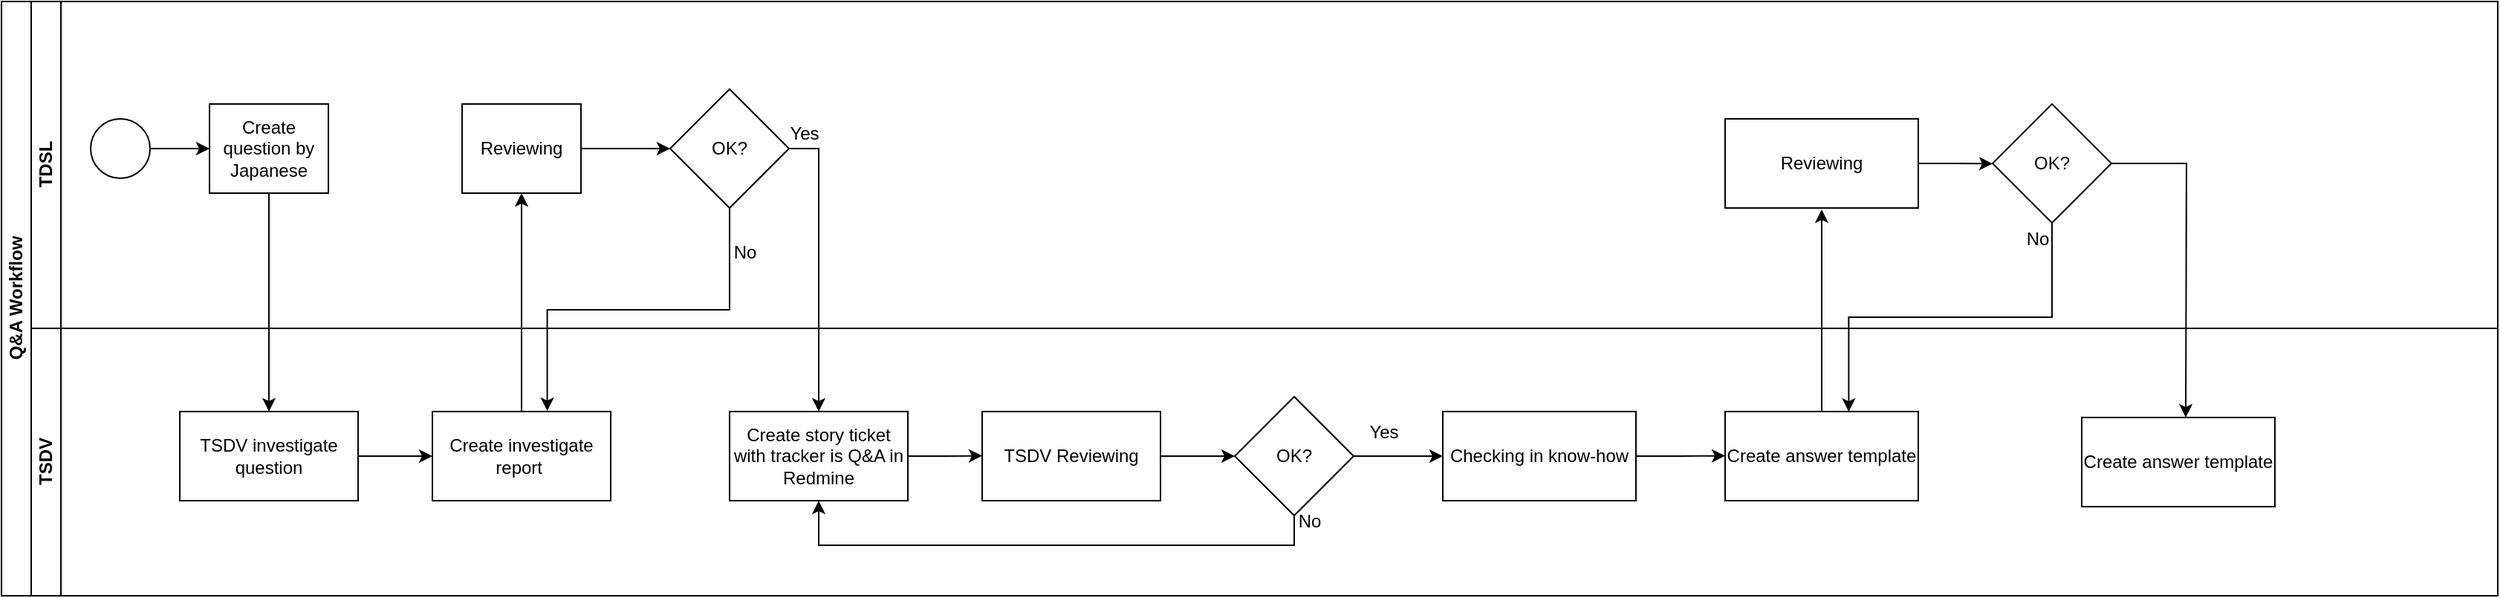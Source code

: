 <mxfile version="14.4.3" type="github">
  <diagram id="prtHgNgQTEPvFCAcTncT" name="Page-1">
    <mxGraphModel dx="981" dy="548" grid="1" gridSize="10" guides="1" tooltips="1" connect="1" arrows="1" fold="1" page="1" pageScale="1" pageWidth="827" pageHeight="1169" math="0" shadow="0">
      <root>
        <mxCell id="0" />
        <mxCell id="1" parent="0" />
        <mxCell id="dNxyNK7c78bLwvsdeMH5-19" value="Q&amp;amp;A Workflow" style="swimlane;html=1;childLayout=stackLayout;resizeParent=1;resizeParentMax=0;horizontal=0;startSize=20;horizontalStack=0;" parent="1" vertex="1">
          <mxGeometry x="120" y="120" width="1680" height="400" as="geometry" />
        </mxCell>
        <mxCell id="dNxyNK7c78bLwvsdeMH5-20" value="TDSL" style="swimlane;html=1;startSize=20;horizontal=0;" parent="dNxyNK7c78bLwvsdeMH5-19" vertex="1">
          <mxGeometry x="20" width="1660" height="220" as="geometry" />
        </mxCell>
        <mxCell id="dNxyNK7c78bLwvsdeMH5-25" value="" style="edgeStyle=orthogonalEdgeStyle;rounded=0;orthogonalLoop=1;jettySize=auto;html=1;" parent="dNxyNK7c78bLwvsdeMH5-20" source="dNxyNK7c78bLwvsdeMH5-23" target="dNxyNK7c78bLwvsdeMH5-24" edge="1">
          <mxGeometry relative="1" as="geometry" />
        </mxCell>
        <mxCell id="dNxyNK7c78bLwvsdeMH5-23" value="" style="ellipse;whiteSpace=wrap;html=1;" parent="dNxyNK7c78bLwvsdeMH5-20" vertex="1">
          <mxGeometry x="40" y="79" width="40" height="40" as="geometry" />
        </mxCell>
        <mxCell id="dNxyNK7c78bLwvsdeMH5-24" value="Create question by Japanese" style="rounded=0;whiteSpace=wrap;html=1;fontFamily=Helvetica;fontSize=12;fontColor=#000000;align=center;" parent="dNxyNK7c78bLwvsdeMH5-20" vertex="1">
          <mxGeometry x="120" y="69" width="80" height="60" as="geometry" />
        </mxCell>
        <mxCell id="7MUZo-UXY0UL-2Fm9ZRf-6" value="Reviewing" style="rounded=0;whiteSpace=wrap;html=1;fontFamily=Helvetica;fontSize=12;fontColor=#000000;align=center;" vertex="1" parent="dNxyNK7c78bLwvsdeMH5-20">
          <mxGeometry x="290" y="69" width="80" height="60" as="geometry" />
        </mxCell>
        <mxCell id="7MUZo-UXY0UL-2Fm9ZRf-9" value="OK?" style="rhombus;whiteSpace=wrap;html=1;" vertex="1" parent="dNxyNK7c78bLwvsdeMH5-20">
          <mxGeometry x="430" y="58.996" width="80" height="80" as="geometry" />
        </mxCell>
        <mxCell id="7MUZo-UXY0UL-2Fm9ZRf-8" style="edgeStyle=orthogonalEdgeStyle;rounded=0;orthogonalLoop=1;jettySize=auto;html=1;exitX=1;exitY=0.5;exitDx=0;exitDy=0;" edge="1" parent="dNxyNK7c78bLwvsdeMH5-20" source="7MUZo-UXY0UL-2Fm9ZRf-6" target="7MUZo-UXY0UL-2Fm9ZRf-9">
          <mxGeometry relative="1" as="geometry">
            <mxPoint x="440" y="99.276" as="targetPoint" />
          </mxGeometry>
        </mxCell>
        <mxCell id="7MUZo-UXY0UL-2Fm9ZRf-15" value="Yes" style="text;html=1;align=center;verticalAlign=middle;resizable=0;points=[];autosize=1;" vertex="1" parent="dNxyNK7c78bLwvsdeMH5-20">
          <mxGeometry x="500" y="79" width="40" height="20" as="geometry" />
        </mxCell>
        <mxCell id="7MUZo-UXY0UL-2Fm9ZRf-34" value="Reviewing" style="rounded=0;whiteSpace=wrap;html=1;" vertex="1" parent="dNxyNK7c78bLwvsdeMH5-20">
          <mxGeometry x="1140" y="79" width="130" height="60" as="geometry" />
        </mxCell>
        <mxCell id="7MUZo-UXY0UL-2Fm9ZRf-36" value="OK?" style="rhombus;whiteSpace=wrap;html=1;" vertex="1" parent="dNxyNK7c78bLwvsdeMH5-20">
          <mxGeometry x="1320" y="69" width="80" height="80" as="geometry" />
        </mxCell>
        <mxCell id="dNxyNK7c78bLwvsdeMH5-21" value="TSDV" style="swimlane;html=1;startSize=20;horizontal=0;" parent="dNxyNK7c78bLwvsdeMH5-19" vertex="1">
          <mxGeometry x="20" y="220" width="1660" height="180" as="geometry" />
        </mxCell>
        <mxCell id="7MUZo-UXY0UL-2Fm9ZRf-12" style="edgeStyle=orthogonalEdgeStyle;rounded=0;orthogonalLoop=1;jettySize=auto;html=1;exitX=1;exitY=0.5;exitDx=0;exitDy=0;entryX=0;entryY=0.5;entryDx=0;entryDy=0;" edge="1" parent="dNxyNK7c78bLwvsdeMH5-21" source="7MUZo-UXY0UL-2Fm9ZRf-1" target="7MUZo-UXY0UL-2Fm9ZRf-5">
          <mxGeometry relative="1" as="geometry" />
        </mxCell>
        <mxCell id="7MUZo-UXY0UL-2Fm9ZRf-1" value="TSDV investigate question" style="rounded=0;whiteSpace=wrap;html=1;" vertex="1" parent="dNxyNK7c78bLwvsdeMH5-21">
          <mxGeometry x="100" y="56" width="120" height="60" as="geometry" />
        </mxCell>
        <mxCell id="7MUZo-UXY0UL-2Fm9ZRf-5" value="Create investigate report&amp;nbsp;" style="rounded=0;whiteSpace=wrap;html=1;" vertex="1" parent="dNxyNK7c78bLwvsdeMH5-21">
          <mxGeometry x="270" y="56" width="120" height="60" as="geometry" />
        </mxCell>
        <mxCell id="7MUZo-UXY0UL-2Fm9ZRf-18" value="Create story ticket with tracker is Q&amp;amp;A in Redmine" style="rounded=0;whiteSpace=wrap;html=1;" vertex="1" parent="dNxyNK7c78bLwvsdeMH5-21">
          <mxGeometry x="470" y="56" width="120" height="60" as="geometry" />
        </mxCell>
        <mxCell id="7MUZo-UXY0UL-2Fm9ZRf-22" value="TSDV Reviewing" style="rounded=0;whiteSpace=wrap;html=1;" vertex="1" parent="dNxyNK7c78bLwvsdeMH5-21">
          <mxGeometry x="640" y="56" width="120" height="60" as="geometry" />
        </mxCell>
        <mxCell id="7MUZo-UXY0UL-2Fm9ZRf-25" style="edgeStyle=orthogonalEdgeStyle;rounded=0;orthogonalLoop=1;jettySize=auto;html=1;exitX=0.5;exitY=1;exitDx=0;exitDy=0;entryX=0.5;entryY=1;entryDx=0;entryDy=0;" edge="1" parent="dNxyNK7c78bLwvsdeMH5-21" source="7MUZo-UXY0UL-2Fm9ZRf-24" target="7MUZo-UXY0UL-2Fm9ZRf-18">
          <mxGeometry relative="1" as="geometry" />
        </mxCell>
        <mxCell id="7MUZo-UXY0UL-2Fm9ZRf-24" value="OK?" style="rhombus;whiteSpace=wrap;html=1;" vertex="1" parent="dNxyNK7c78bLwvsdeMH5-21">
          <mxGeometry x="810" y="46.003" width="80" height="80" as="geometry" />
        </mxCell>
        <mxCell id="7MUZo-UXY0UL-2Fm9ZRf-23" style="edgeStyle=orthogonalEdgeStyle;rounded=0;orthogonalLoop=1;jettySize=auto;html=1;exitX=1;exitY=0.5;exitDx=0;exitDy=0;" edge="1" parent="dNxyNK7c78bLwvsdeMH5-21" source="7MUZo-UXY0UL-2Fm9ZRf-22" target="7MUZo-UXY0UL-2Fm9ZRf-24">
          <mxGeometry relative="1" as="geometry">
            <mxPoint x="810" y="85.793" as="targetPoint" />
          </mxGeometry>
        </mxCell>
        <mxCell id="7MUZo-UXY0UL-2Fm9ZRf-27" value="Yes" style="text;html=1;align=center;verticalAlign=middle;resizable=0;points=[];autosize=1;" vertex="1" parent="dNxyNK7c78bLwvsdeMH5-21">
          <mxGeometry x="890" y="60" width="40" height="20" as="geometry" />
        </mxCell>
        <mxCell id="7MUZo-UXY0UL-2Fm9ZRf-29" value="Checking in know-how" style="rounded=0;whiteSpace=wrap;html=1;" vertex="1" parent="dNxyNK7c78bLwvsdeMH5-21">
          <mxGeometry x="950" y="56" width="130" height="60" as="geometry" />
        </mxCell>
        <mxCell id="7MUZo-UXY0UL-2Fm9ZRf-31" value="Create answer template" style="rounded=0;whiteSpace=wrap;html=1;" vertex="1" parent="dNxyNK7c78bLwvsdeMH5-21">
          <mxGeometry x="1140" y="56" width="130" height="60" as="geometry" />
        </mxCell>
        <mxCell id="7MUZo-UXY0UL-2Fm9ZRf-38" value="Create answer template" style="rounded=0;whiteSpace=wrap;html=1;" vertex="1" parent="dNxyNK7c78bLwvsdeMH5-21">
          <mxGeometry x="1380" y="60" width="130" height="60" as="geometry" />
        </mxCell>
        <mxCell id="7MUZo-UXY0UL-2Fm9ZRf-2" style="edgeStyle=orthogonalEdgeStyle;rounded=0;orthogonalLoop=1;jettySize=auto;html=1;exitX=0.5;exitY=1;exitDx=0;exitDy=0;entryX=0.5;entryY=0;entryDx=0;entryDy=0;" edge="1" parent="dNxyNK7c78bLwvsdeMH5-19" source="dNxyNK7c78bLwvsdeMH5-24" target="7MUZo-UXY0UL-2Fm9ZRf-1">
          <mxGeometry relative="1" as="geometry" />
        </mxCell>
        <mxCell id="7MUZo-UXY0UL-2Fm9ZRf-7" style="edgeStyle=orthogonalEdgeStyle;rounded=0;orthogonalLoop=1;jettySize=auto;html=1;exitX=0.5;exitY=0;exitDx=0;exitDy=0;entryX=0.5;entryY=1;entryDx=0;entryDy=0;" edge="1" parent="dNxyNK7c78bLwvsdeMH5-19" source="7MUZo-UXY0UL-2Fm9ZRf-5" target="7MUZo-UXY0UL-2Fm9ZRf-6">
          <mxGeometry relative="1" as="geometry" />
        </mxCell>
        <mxCell id="7MUZo-UXY0UL-2Fm9ZRf-13" style="edgeStyle=orthogonalEdgeStyle;rounded=0;orthogonalLoop=1;jettySize=auto;html=1;exitX=0.5;exitY=1;exitDx=0;exitDy=0;entryX=0.644;entryY=-0.007;entryDx=0;entryDy=0;entryPerimeter=0;" edge="1" parent="dNxyNK7c78bLwvsdeMH5-19" source="7MUZo-UXY0UL-2Fm9ZRf-9" target="7MUZo-UXY0UL-2Fm9ZRf-5">
          <mxGeometry relative="1" as="geometry" />
        </mxCell>
        <mxCell id="7MUZo-UXY0UL-2Fm9ZRf-14" style="edgeStyle=orthogonalEdgeStyle;rounded=0;orthogonalLoop=1;jettySize=auto;html=1;exitX=1;exitY=0.5;exitDx=0;exitDy=0;entryX=0.5;entryY=0;entryDx=0;entryDy=0;" edge="1" parent="dNxyNK7c78bLwvsdeMH5-19" source="7MUZo-UXY0UL-2Fm9ZRf-9" target="7MUZo-UXY0UL-2Fm9ZRf-18">
          <mxGeometry relative="1" as="geometry">
            <mxPoint x="550" y="260" as="targetPoint" />
          </mxGeometry>
        </mxCell>
        <mxCell id="7MUZo-UXY0UL-2Fm9ZRf-39" style="edgeStyle=orthogonalEdgeStyle;rounded=0;orthogonalLoop=1;jettySize=auto;html=1;exitX=0.5;exitY=1;exitDx=0;exitDy=0;entryX=0.64;entryY=0.002;entryDx=0;entryDy=0;entryPerimeter=0;" edge="1" parent="dNxyNK7c78bLwvsdeMH5-19" source="7MUZo-UXY0UL-2Fm9ZRf-36" target="7MUZo-UXY0UL-2Fm9ZRf-31">
          <mxGeometry relative="1" as="geometry" />
        </mxCell>
        <mxCell id="7MUZo-UXY0UL-2Fm9ZRf-16" value="No" style="text;html=1;align=center;verticalAlign=middle;resizable=0;points=[];autosize=1;" vertex="1" parent="1">
          <mxGeometry x="605" y="279" width="30" height="20" as="geometry" />
        </mxCell>
        <mxCell id="7MUZo-UXY0UL-2Fm9ZRf-21" style="edgeStyle=orthogonalEdgeStyle;rounded=0;orthogonalLoop=1;jettySize=auto;html=1;exitX=1;exitY=0.5;exitDx=0;exitDy=0;" edge="1" parent="1" source="7MUZo-UXY0UL-2Fm9ZRf-18">
          <mxGeometry relative="1" as="geometry">
            <mxPoint x="780" y="425.793" as="targetPoint" />
          </mxGeometry>
        </mxCell>
        <mxCell id="7MUZo-UXY0UL-2Fm9ZRf-26" style="edgeStyle=orthogonalEdgeStyle;rounded=0;orthogonalLoop=1;jettySize=auto;html=1;exitX=1;exitY=0.5;exitDx=0;exitDy=0;" edge="1" parent="1" source="7MUZo-UXY0UL-2Fm9ZRf-24">
          <mxGeometry relative="1" as="geometry">
            <mxPoint x="1090" y="426" as="targetPoint" />
          </mxGeometry>
        </mxCell>
        <mxCell id="7MUZo-UXY0UL-2Fm9ZRf-28" value="No" style="text;html=1;align=center;verticalAlign=middle;resizable=0;points=[];autosize=1;" vertex="1" parent="1">
          <mxGeometry x="985" y="460" width="30" height="20" as="geometry" />
        </mxCell>
        <mxCell id="7MUZo-UXY0UL-2Fm9ZRf-30" style="edgeStyle=orthogonalEdgeStyle;rounded=0;orthogonalLoop=1;jettySize=auto;html=1;exitX=1;exitY=0.5;exitDx=0;exitDy=0;" edge="1" parent="1" source="7MUZo-UXY0UL-2Fm9ZRf-29">
          <mxGeometry relative="1" as="geometry">
            <mxPoint x="1280" y="425.793" as="targetPoint" />
          </mxGeometry>
        </mxCell>
        <mxCell id="7MUZo-UXY0UL-2Fm9ZRf-32" style="edgeStyle=orthogonalEdgeStyle;rounded=0;orthogonalLoop=1;jettySize=auto;html=1;exitX=0.5;exitY=0;exitDx=0;exitDy=0;" edge="1" parent="1" source="7MUZo-UXY0UL-2Fm9ZRf-31">
          <mxGeometry relative="1" as="geometry">
            <mxPoint x="1345" y="260" as="targetPoint" />
          </mxGeometry>
        </mxCell>
        <mxCell id="7MUZo-UXY0UL-2Fm9ZRf-35" style="edgeStyle=orthogonalEdgeStyle;rounded=0;orthogonalLoop=1;jettySize=auto;html=1;exitX=1;exitY=0.5;exitDx=0;exitDy=0;" edge="1" parent="1" source="7MUZo-UXY0UL-2Fm9ZRf-34">
          <mxGeometry relative="1" as="geometry">
            <mxPoint x="1460" y="229.241" as="targetPoint" />
          </mxGeometry>
        </mxCell>
        <mxCell id="7MUZo-UXY0UL-2Fm9ZRf-37" style="edgeStyle=orthogonalEdgeStyle;rounded=0;orthogonalLoop=1;jettySize=auto;html=1;exitX=1;exitY=0.5;exitDx=0;exitDy=0;" edge="1" parent="1" source="7MUZo-UXY0UL-2Fm9ZRf-36">
          <mxGeometry relative="1" as="geometry">
            <mxPoint x="1590" y="400" as="targetPoint" />
          </mxGeometry>
        </mxCell>
        <mxCell id="7MUZo-UXY0UL-2Fm9ZRf-40" value="No" style="text;html=1;align=center;verticalAlign=middle;resizable=0;points=[];autosize=1;" vertex="1" parent="1">
          <mxGeometry x="1475" y="270" width="30" height="20" as="geometry" />
        </mxCell>
      </root>
    </mxGraphModel>
  </diagram>
</mxfile>
